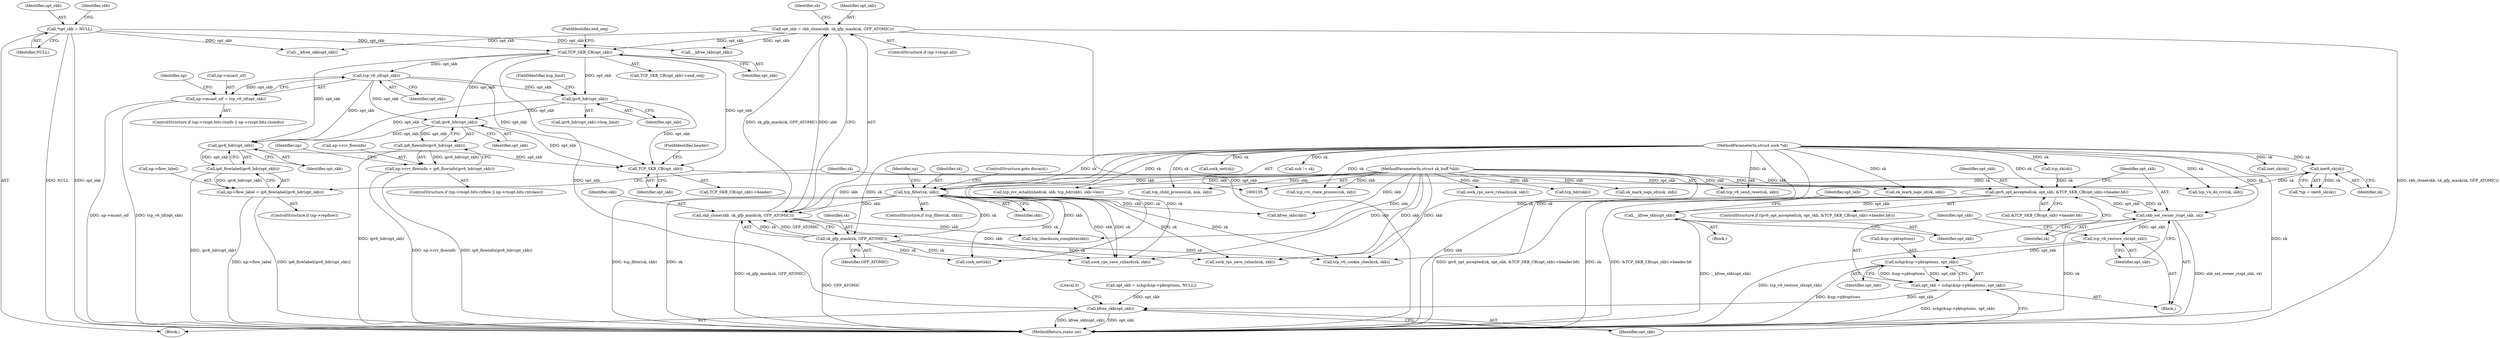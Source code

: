 digraph "0_linux_ac6e780070e30e4c35bd395acfe9191e6268bdd3_0@pointer" {
"1000298" [label="(Call,TCP_SKB_CB(opt_skb))"];
"1000116" [label="(Call,*opt_skb = NULL)"];
"1000141" [label="(Call,opt_skb = skb_clone(skb, sk_gfp_mask(sk, GFP_ATOMIC)))"];
"1000143" [label="(Call,skb_clone(skb, sk_gfp_mask(sk, GFP_ATOMIC)))"];
"1000131" [label="(Call,tcp_filter(sk, skb))"];
"1000112" [label="(Call,inet6_sk(sk))"];
"1000106" [label="(MethodParameterIn,struct sock *sk)"];
"1000107" [label="(MethodParameterIn,struct sk_buff *skb)"];
"1000145" [label="(Call,sk_gfp_mask(sk, GFP_ATOMIC))"];
"1000335" [label="(Call,tcp_v6_iif(opt_skb))"];
"1000331" [label="(Call,np->mcast_oif = tcp_v6_iif(opt_skb))"];
"1000358" [label="(Call,ipv6_hdr(opt_skb))"];
"1000382" [label="(Call,ipv6_hdr(opt_skb))"];
"1000381" [label="(Call,ip6_flowinfo(ipv6_hdr(opt_skb)))"];
"1000377" [label="(Call,np->rcv_flowinfo = ip6_flowinfo(ipv6_hdr(opt_skb)))"];
"1000393" [label="(Call,ipv6_hdr(opt_skb))"];
"1000392" [label="(Call,ip6_flowlabel(ipv6_hdr(opt_skb)))"];
"1000388" [label="(Call,np->flow_label = ip6_flowlabel(ipv6_hdr(opt_skb)))"];
"1000402" [label="(Call,TCP_SKB_CB(opt_skb))"];
"1000396" [label="(Call,ipv6_opt_accepted(sk, opt_skb, &TCP_SKB_CB(opt_skb)->header.h6))"];
"1000407" [label="(Call,skb_set_owner_r(opt_skb, sk))"];
"1000410" [label="(Call,tcp_v6_restore_cb(opt_skb))"];
"1000414" [label="(Call,xchg(&np->pktoptions, opt_skb))"];
"1000412" [label="(Call,opt_skb = xchg(&np->pktoptions, opt_skb))"];
"1000432" [label="(Call,kfree_skb(opt_skb))"];
"1000422" [label="(Call,__kfree_skb(opt_skb))"];
"1000432" [label="(Call,kfree_skb(opt_skb))"];
"1000422" [label="(Call,__kfree_skb(opt_skb))"];
"1000419" [label="(Identifier,opt_skb)"];
"1000433" [label="(Identifier,opt_skb)"];
"1000141" [label="(Call,opt_skb = skb_clone(skb, sk_gfp_mask(sk, GFP_ATOMIC)))"];
"1000401" [label="(Call,TCP_SKB_CB(opt_skb)->header)"];
"1000300" [label="(FieldIdentifier,end_seq)"];
"1000406" [label="(Block,)"];
"1000415" [label="(Call,&np->pktoptions)"];
"1000335" [label="(Call,tcp_v6_iif(opt_skb))"];
"1000336" [label="(Identifier,opt_skb)"];
"1000377" [label="(Call,np->rcv_flowinfo = ip6_flowinfo(ipv6_hdr(opt_skb)))"];
"1000297" [label="(Call,TCP_SKB_CB(opt_skb)->end_seq)"];
"1000267" [label="(Call,tcp_v6_send_reset(sk, skb))"];
"1000106" [label="(MethodParameterIn,struct sock *sk)"];
"1000138" [label="(Identifier,np)"];
"1000382" [label="(Call,ipv6_hdr(opt_skb))"];
"1000117" [label="(Identifier,opt_skb)"];
"1000281" [label="(Call,sock_net(sk))"];
"1000409" [label="(Identifier,sk)"];
"1000413" [label="(Identifier,opt_skb)"];
"1000174" [label="(Call,inet_sk(sk))"];
"1000248" [label="(Call,__kfree_skb(opt_skb))"];
"1000361" [label="(ControlStructure,if (np->rxopt.bits.rxflow || np->rxopt.bits.rxtclass))"];
"1000234" [label="(Call,sock_rps_save_rxhash(nsk, skb))"];
"1000147" [label="(Identifier,GFP_ATOMIC)"];
"1000146" [label="(Identifier,sk)"];
"1000273" [label="(Call,__kfree_skb(opt_skb))"];
"1000435" [label="(Literal,0)"];
"1000198" [label="(Call,tcp_hdr(skb))"];
"1000414" [label="(Call,xchg(&np->pktoptions, opt_skb))"];
"1000122" [label="(Identifier,skb)"];
"1000127" [label="(Call,tcp_v4_do_rcv(sk, skb))"];
"1000241" [label="(Call,tcp_child_process(sk, nsk, skb))"];
"1000408" [label="(Identifier,opt_skb)"];
"1000342" [label="(Identifier,np)"];
"1000292" [label="(Call,tcp_sk(sk))"];
"1000275" [label="(Call,kfree_skb(skb))"];
"1000402" [label="(Call,TCP_SKB_CB(opt_skb))"];
"1000161" [label="(Call,sock_rps_save_rxhash(sk, skb))"];
"1000143" [label="(Call,skb_clone(skb, sk_gfp_mask(sk, GFP_ATOMIC)))"];
"1000360" [label="(FieldIdentifier,hop_limit)"];
"1000331" [label="(Call,np->mcast_oif = tcp_v6_iif(opt_skb))"];
"1000359" [label="(Identifier,opt_skb)"];
"1000384" [label="(ControlStructure,if (np->repflow))"];
"1000222" [label="(Call,tcp_v6_cookie_check(sk, skb))"];
"1000299" [label="(Identifier,opt_skb)"];
"1000113" [label="(Identifier,sk)"];
"1000134" [label="(ControlStructure,goto discard;)"];
"1000357" [label="(Call,ipv6_hdr(opt_skb)->hop_limit)"];
"1000315" [label="(ControlStructure,if (np->rxopt.bits.rxinfo || np->rxopt.bits.rxoinfo))"];
"1000386" [label="(Identifier,np)"];
"1000425" [label="(Identifier,opt_skb)"];
"1000423" [label="(Identifier,opt_skb)"];
"1000144" [label="(Identifier,skb)"];
"1000399" [label="(Call,&TCP_SKB_CB(opt_skb)->header.h6)"];
"1000436" [label="(MethodReturn,static int)"];
"1000389" [label="(Call,np->flow_label)"];
"1000421" [label="(Block,)"];
"1000151" [label="(Identifier,sk)"];
"1000394" [label="(Identifier,opt_skb)"];
"1000164" [label="(Call,sk_mark_napi_id(sk, skb))"];
"1000383" [label="(Identifier,opt_skb)"];
"1000412" [label="(Call,opt_skb = xchg(&np->pktoptions, opt_skb))"];
"1000332" [label="(Call,np->mcast_oif)"];
"1000195" [label="(Call,tcp_rcv_established(sk, skb, tcp_hdr(skb), skb->len))"];
"1000112" [label="(Call,inet6_sk(sk))"];
"1000257" [label="(Call,tcp_rcv_state_process(sk, skb))"];
"1000424" [label="(Call,opt_skb = xchg(&np->pktoptions, NULL))"];
"1000131" [label="(Call,tcp_filter(sk, skb))"];
"1000132" [label="(Identifier,sk)"];
"1000397" [label="(Identifier,sk)"];
"1000398" [label="(Identifier,opt_skb)"];
"1000298" [label="(Call,TCP_SKB_CB(opt_skb))"];
"1000237" [label="(Call,sk_mark_napi_id(nsk, skb))"];
"1000209" [label="(Call,tcp_checksum_complete(skb))"];
"1000381" [label="(Call,ip6_flowinfo(ipv6_hdr(opt_skb)))"];
"1000145" [label="(Call,sk_gfp_mask(sk, GFP_ATOMIC))"];
"1000142" [label="(Identifier,opt_skb)"];
"1000135" [label="(ControlStructure,if (np->rxopt.all))"];
"1000285" [label="(Call,sock_net(sk))"];
"1000130" [label="(ControlStructure,if (tcp_filter(sk, skb)))"];
"1000403" [label="(Identifier,opt_skb)"];
"1000404" [label="(FieldIdentifier,header)"];
"1000253" [label="(Call,sock_rps_save_rxhash(sk, skb))"];
"1000118" [label="(Identifier,NULL)"];
"1000396" [label="(Call,ipv6_opt_accepted(sk, opt_skb, &TCP_SKB_CB(opt_skb)->header.h6))"];
"1000393" [label="(Call,ipv6_hdr(opt_skb))"];
"1000392" [label="(Call,ip6_flowlabel(ipv6_hdr(opt_skb)))"];
"1000410" [label="(Call,tcp_v6_restore_cb(opt_skb))"];
"1000388" [label="(Call,np->flow_label = ip6_flowlabel(ipv6_hdr(opt_skb)))"];
"1000395" [label="(ControlStructure,if (ipv6_opt_accepted(sk, opt_skb, &TCP_SKB_CB(opt_skb)->header.h6)))"];
"1000358" [label="(Call,ipv6_hdr(opt_skb))"];
"1000107" [label="(MethodParameterIn,struct sk_buff *skb)"];
"1000407" [label="(Call,skb_set_owner_r(opt_skb, sk))"];
"1000378" [label="(Call,np->rcv_flowinfo)"];
"1000116" [label="(Call,*opt_skb = NULL)"];
"1000133" [label="(Identifier,skb)"];
"1000230" [label="(Call,nsk != sk)"];
"1000108" [label="(Block,)"];
"1000411" [label="(Identifier,opt_skb)"];
"1000110" [label="(Call,*np = inet6_sk(sk))"];
"1000298" -> "1000297"  [label="AST: "];
"1000298" -> "1000299"  [label="CFG: "];
"1000299" -> "1000298"  [label="AST: "];
"1000300" -> "1000298"  [label="CFG: "];
"1000116" -> "1000298"  [label="DDG: opt_skb"];
"1000141" -> "1000298"  [label="DDG: opt_skb"];
"1000298" -> "1000335"  [label="DDG: opt_skb"];
"1000298" -> "1000358"  [label="DDG: opt_skb"];
"1000298" -> "1000382"  [label="DDG: opt_skb"];
"1000298" -> "1000393"  [label="DDG: opt_skb"];
"1000298" -> "1000402"  [label="DDG: opt_skb"];
"1000298" -> "1000432"  [label="DDG: opt_skb"];
"1000116" -> "1000108"  [label="AST: "];
"1000116" -> "1000118"  [label="CFG: "];
"1000117" -> "1000116"  [label="AST: "];
"1000118" -> "1000116"  [label="AST: "];
"1000122" -> "1000116"  [label="CFG: "];
"1000116" -> "1000436"  [label="DDG: opt_skb"];
"1000116" -> "1000436"  [label="DDG: NULL"];
"1000116" -> "1000248"  [label="DDG: opt_skb"];
"1000116" -> "1000273"  [label="DDG: opt_skb"];
"1000141" -> "1000135"  [label="AST: "];
"1000141" -> "1000143"  [label="CFG: "];
"1000142" -> "1000141"  [label="AST: "];
"1000143" -> "1000141"  [label="AST: "];
"1000151" -> "1000141"  [label="CFG: "];
"1000141" -> "1000436"  [label="DDG: opt_skb"];
"1000141" -> "1000436"  [label="DDG: skb_clone(skb, sk_gfp_mask(sk, GFP_ATOMIC))"];
"1000143" -> "1000141"  [label="DDG: skb"];
"1000143" -> "1000141"  [label="DDG: sk_gfp_mask(sk, GFP_ATOMIC)"];
"1000141" -> "1000248"  [label="DDG: opt_skb"];
"1000141" -> "1000273"  [label="DDG: opt_skb"];
"1000143" -> "1000145"  [label="CFG: "];
"1000144" -> "1000143"  [label="AST: "];
"1000145" -> "1000143"  [label="AST: "];
"1000143" -> "1000436"  [label="DDG: sk_gfp_mask(sk, GFP_ATOMIC)"];
"1000131" -> "1000143"  [label="DDG: skb"];
"1000107" -> "1000143"  [label="DDG: skb"];
"1000145" -> "1000143"  [label="DDG: sk"];
"1000145" -> "1000143"  [label="DDG: GFP_ATOMIC"];
"1000143" -> "1000161"  [label="DDG: skb"];
"1000143" -> "1000209"  [label="DDG: skb"];
"1000131" -> "1000130"  [label="AST: "];
"1000131" -> "1000133"  [label="CFG: "];
"1000132" -> "1000131"  [label="AST: "];
"1000133" -> "1000131"  [label="AST: "];
"1000134" -> "1000131"  [label="CFG: "];
"1000138" -> "1000131"  [label="CFG: "];
"1000131" -> "1000436"  [label="DDG: sk"];
"1000131" -> "1000436"  [label="DDG: tcp_filter(sk, skb)"];
"1000112" -> "1000131"  [label="DDG: sk"];
"1000106" -> "1000131"  [label="DDG: sk"];
"1000107" -> "1000131"  [label="DDG: skb"];
"1000131" -> "1000145"  [label="DDG: sk"];
"1000131" -> "1000161"  [label="DDG: sk"];
"1000131" -> "1000161"  [label="DDG: skb"];
"1000131" -> "1000209"  [label="DDG: skb"];
"1000131" -> "1000222"  [label="DDG: sk"];
"1000131" -> "1000253"  [label="DDG: sk"];
"1000131" -> "1000275"  [label="DDG: skb"];
"1000131" -> "1000281"  [label="DDG: sk"];
"1000112" -> "1000110"  [label="AST: "];
"1000112" -> "1000113"  [label="CFG: "];
"1000113" -> "1000112"  [label="AST: "];
"1000110" -> "1000112"  [label="CFG: "];
"1000112" -> "1000110"  [label="DDG: sk"];
"1000106" -> "1000112"  [label="DDG: sk"];
"1000112" -> "1000127"  [label="DDG: sk"];
"1000106" -> "1000105"  [label="AST: "];
"1000106" -> "1000436"  [label="DDG: sk"];
"1000106" -> "1000127"  [label="DDG: sk"];
"1000106" -> "1000145"  [label="DDG: sk"];
"1000106" -> "1000161"  [label="DDG: sk"];
"1000106" -> "1000164"  [label="DDG: sk"];
"1000106" -> "1000174"  [label="DDG: sk"];
"1000106" -> "1000195"  [label="DDG: sk"];
"1000106" -> "1000222"  [label="DDG: sk"];
"1000106" -> "1000230"  [label="DDG: sk"];
"1000106" -> "1000241"  [label="DDG: sk"];
"1000106" -> "1000253"  [label="DDG: sk"];
"1000106" -> "1000257"  [label="DDG: sk"];
"1000106" -> "1000267"  [label="DDG: sk"];
"1000106" -> "1000281"  [label="DDG: sk"];
"1000106" -> "1000285"  [label="DDG: sk"];
"1000106" -> "1000292"  [label="DDG: sk"];
"1000106" -> "1000396"  [label="DDG: sk"];
"1000106" -> "1000407"  [label="DDG: sk"];
"1000107" -> "1000105"  [label="AST: "];
"1000107" -> "1000436"  [label="DDG: skb"];
"1000107" -> "1000127"  [label="DDG: skb"];
"1000107" -> "1000161"  [label="DDG: skb"];
"1000107" -> "1000164"  [label="DDG: skb"];
"1000107" -> "1000195"  [label="DDG: skb"];
"1000107" -> "1000198"  [label="DDG: skb"];
"1000107" -> "1000209"  [label="DDG: skb"];
"1000107" -> "1000222"  [label="DDG: skb"];
"1000107" -> "1000234"  [label="DDG: skb"];
"1000107" -> "1000237"  [label="DDG: skb"];
"1000107" -> "1000241"  [label="DDG: skb"];
"1000107" -> "1000253"  [label="DDG: skb"];
"1000107" -> "1000257"  [label="DDG: skb"];
"1000107" -> "1000267"  [label="DDG: skb"];
"1000107" -> "1000275"  [label="DDG: skb"];
"1000145" -> "1000147"  [label="CFG: "];
"1000146" -> "1000145"  [label="AST: "];
"1000147" -> "1000145"  [label="AST: "];
"1000145" -> "1000436"  [label="DDG: GFP_ATOMIC"];
"1000145" -> "1000161"  [label="DDG: sk"];
"1000145" -> "1000222"  [label="DDG: sk"];
"1000145" -> "1000253"  [label="DDG: sk"];
"1000145" -> "1000281"  [label="DDG: sk"];
"1000335" -> "1000331"  [label="AST: "];
"1000335" -> "1000336"  [label="CFG: "];
"1000336" -> "1000335"  [label="AST: "];
"1000331" -> "1000335"  [label="CFG: "];
"1000335" -> "1000331"  [label="DDG: opt_skb"];
"1000335" -> "1000358"  [label="DDG: opt_skb"];
"1000335" -> "1000382"  [label="DDG: opt_skb"];
"1000335" -> "1000393"  [label="DDG: opt_skb"];
"1000335" -> "1000402"  [label="DDG: opt_skb"];
"1000331" -> "1000315"  [label="AST: "];
"1000332" -> "1000331"  [label="AST: "];
"1000342" -> "1000331"  [label="CFG: "];
"1000331" -> "1000436"  [label="DDG: np->mcast_oif"];
"1000331" -> "1000436"  [label="DDG: tcp_v6_iif(opt_skb)"];
"1000358" -> "1000357"  [label="AST: "];
"1000358" -> "1000359"  [label="CFG: "];
"1000359" -> "1000358"  [label="AST: "];
"1000360" -> "1000358"  [label="CFG: "];
"1000358" -> "1000382"  [label="DDG: opt_skb"];
"1000358" -> "1000393"  [label="DDG: opt_skb"];
"1000358" -> "1000402"  [label="DDG: opt_skb"];
"1000382" -> "1000381"  [label="AST: "];
"1000382" -> "1000383"  [label="CFG: "];
"1000383" -> "1000382"  [label="AST: "];
"1000381" -> "1000382"  [label="CFG: "];
"1000382" -> "1000381"  [label="DDG: opt_skb"];
"1000382" -> "1000393"  [label="DDG: opt_skb"];
"1000382" -> "1000402"  [label="DDG: opt_skb"];
"1000381" -> "1000377"  [label="AST: "];
"1000377" -> "1000381"  [label="CFG: "];
"1000381" -> "1000436"  [label="DDG: ipv6_hdr(opt_skb)"];
"1000381" -> "1000377"  [label="DDG: ipv6_hdr(opt_skb)"];
"1000377" -> "1000361"  [label="AST: "];
"1000378" -> "1000377"  [label="AST: "];
"1000386" -> "1000377"  [label="CFG: "];
"1000377" -> "1000436"  [label="DDG: np->rcv_flowinfo"];
"1000377" -> "1000436"  [label="DDG: ip6_flowinfo(ipv6_hdr(opt_skb))"];
"1000393" -> "1000392"  [label="AST: "];
"1000393" -> "1000394"  [label="CFG: "];
"1000394" -> "1000393"  [label="AST: "];
"1000392" -> "1000393"  [label="CFG: "];
"1000393" -> "1000392"  [label="DDG: opt_skb"];
"1000393" -> "1000402"  [label="DDG: opt_skb"];
"1000392" -> "1000388"  [label="AST: "];
"1000388" -> "1000392"  [label="CFG: "];
"1000392" -> "1000436"  [label="DDG: ipv6_hdr(opt_skb)"];
"1000392" -> "1000388"  [label="DDG: ipv6_hdr(opt_skb)"];
"1000388" -> "1000384"  [label="AST: "];
"1000389" -> "1000388"  [label="AST: "];
"1000397" -> "1000388"  [label="CFG: "];
"1000388" -> "1000436"  [label="DDG: np->flow_label"];
"1000388" -> "1000436"  [label="DDG: ip6_flowlabel(ipv6_hdr(opt_skb))"];
"1000402" -> "1000401"  [label="AST: "];
"1000402" -> "1000403"  [label="CFG: "];
"1000403" -> "1000402"  [label="AST: "];
"1000404" -> "1000402"  [label="CFG: "];
"1000402" -> "1000396"  [label="DDG: opt_skb"];
"1000396" -> "1000395"  [label="AST: "];
"1000396" -> "1000399"  [label="CFG: "];
"1000397" -> "1000396"  [label="AST: "];
"1000398" -> "1000396"  [label="AST: "];
"1000399" -> "1000396"  [label="AST: "];
"1000408" -> "1000396"  [label="CFG: "];
"1000423" -> "1000396"  [label="CFG: "];
"1000396" -> "1000436"  [label="DDG: ipv6_opt_accepted(sk, opt_skb, &TCP_SKB_CB(opt_skb)->header.h6)"];
"1000396" -> "1000436"  [label="DDG: sk"];
"1000396" -> "1000436"  [label="DDG: &TCP_SKB_CB(opt_skb)->header.h6"];
"1000292" -> "1000396"  [label="DDG: sk"];
"1000396" -> "1000407"  [label="DDG: opt_skb"];
"1000396" -> "1000407"  [label="DDG: sk"];
"1000396" -> "1000422"  [label="DDG: opt_skb"];
"1000407" -> "1000406"  [label="AST: "];
"1000407" -> "1000409"  [label="CFG: "];
"1000408" -> "1000407"  [label="AST: "];
"1000409" -> "1000407"  [label="AST: "];
"1000411" -> "1000407"  [label="CFG: "];
"1000407" -> "1000436"  [label="DDG: sk"];
"1000407" -> "1000436"  [label="DDG: skb_set_owner_r(opt_skb, sk)"];
"1000407" -> "1000410"  [label="DDG: opt_skb"];
"1000410" -> "1000406"  [label="AST: "];
"1000410" -> "1000411"  [label="CFG: "];
"1000411" -> "1000410"  [label="AST: "];
"1000413" -> "1000410"  [label="CFG: "];
"1000410" -> "1000436"  [label="DDG: tcp_v6_restore_cb(opt_skb)"];
"1000410" -> "1000414"  [label="DDG: opt_skb"];
"1000414" -> "1000412"  [label="AST: "];
"1000414" -> "1000419"  [label="CFG: "];
"1000415" -> "1000414"  [label="AST: "];
"1000419" -> "1000414"  [label="AST: "];
"1000412" -> "1000414"  [label="CFG: "];
"1000414" -> "1000436"  [label="DDG: &np->pktoptions"];
"1000414" -> "1000412"  [label="DDG: &np->pktoptions"];
"1000414" -> "1000412"  [label="DDG: opt_skb"];
"1000412" -> "1000406"  [label="AST: "];
"1000413" -> "1000412"  [label="AST: "];
"1000433" -> "1000412"  [label="CFG: "];
"1000412" -> "1000436"  [label="DDG: xchg(&np->pktoptions, opt_skb)"];
"1000412" -> "1000432"  [label="DDG: opt_skb"];
"1000432" -> "1000108"  [label="AST: "];
"1000432" -> "1000433"  [label="CFG: "];
"1000433" -> "1000432"  [label="AST: "];
"1000435" -> "1000432"  [label="CFG: "];
"1000432" -> "1000436"  [label="DDG: kfree_skb(opt_skb)"];
"1000432" -> "1000436"  [label="DDG: opt_skb"];
"1000424" -> "1000432"  [label="DDG: opt_skb"];
"1000422" -> "1000421"  [label="AST: "];
"1000422" -> "1000423"  [label="CFG: "];
"1000423" -> "1000422"  [label="AST: "];
"1000425" -> "1000422"  [label="CFG: "];
"1000422" -> "1000436"  [label="DDG: __kfree_skb(opt_skb)"];
}
